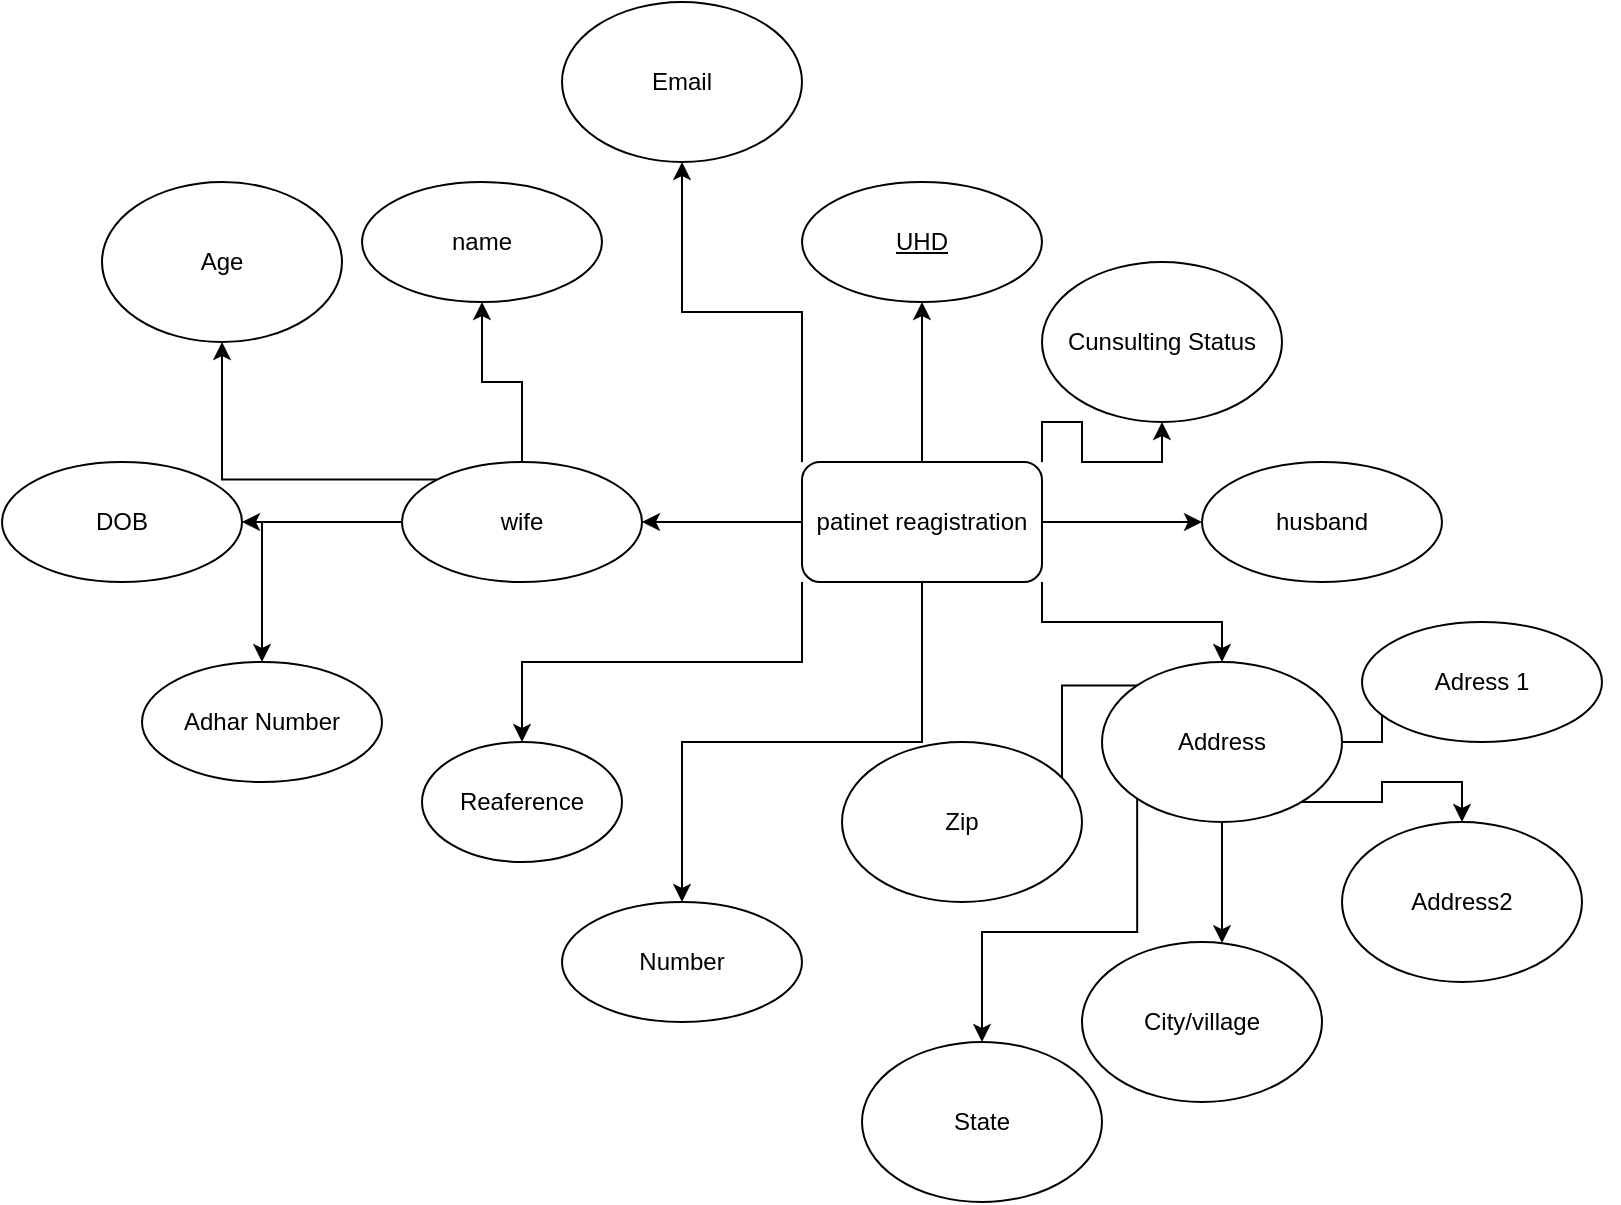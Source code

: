 <mxfile version="18.1.3" type="github">
  <diagram id="R2lEEEUBdFMjLlhIrx00" name="Page-1">
    <mxGraphModel dx="2272" dy="1875" grid="1" gridSize="10" guides="1" tooltips="1" connect="1" arrows="1" fold="1" page="1" pageScale="1" pageWidth="850" pageHeight="1100" math="0" shadow="0" extFonts="Permanent Marker^https://fonts.googleapis.com/css?family=Permanent+Marker">
      <root>
        <mxCell id="0" />
        <mxCell id="1" parent="0" />
        <mxCell id="AtcaAhYzGhv9QXCL_KbO-3" value="" style="edgeStyle=orthogonalEdgeStyle;rounded=0;orthogonalLoop=1;jettySize=auto;html=1;" edge="1" parent="1" source="AtcaAhYzGhv9QXCL_KbO-1" target="AtcaAhYzGhv9QXCL_KbO-2">
          <mxGeometry relative="1" as="geometry" />
        </mxCell>
        <mxCell id="AtcaAhYzGhv9QXCL_KbO-7" value="" style="edgeStyle=orthogonalEdgeStyle;rounded=0;orthogonalLoop=1;jettySize=auto;html=1;" edge="1" parent="1" source="AtcaAhYzGhv9QXCL_KbO-1" target="AtcaAhYzGhv9QXCL_KbO-6">
          <mxGeometry relative="1" as="geometry">
            <Array as="points">
              <mxPoint x="-430" y="230" />
              <mxPoint x="-430" y="230" />
            </Array>
          </mxGeometry>
        </mxCell>
        <mxCell id="AtcaAhYzGhv9QXCL_KbO-9" value="" style="edgeStyle=orthogonalEdgeStyle;rounded=0;orthogonalLoop=1;jettySize=auto;html=1;" edge="1" parent="1" source="AtcaAhYzGhv9QXCL_KbO-1" target="AtcaAhYzGhv9QXCL_KbO-8">
          <mxGeometry relative="1" as="geometry" />
        </mxCell>
        <mxCell id="AtcaAhYzGhv9QXCL_KbO-12" value="" style="edgeStyle=orthogonalEdgeStyle;rounded=0;orthogonalLoop=1;jettySize=auto;html=1;" edge="1" parent="1" source="AtcaAhYzGhv9QXCL_KbO-1" target="AtcaAhYzGhv9QXCL_KbO-11">
          <mxGeometry relative="1" as="geometry" />
        </mxCell>
        <mxCell id="AtcaAhYzGhv9QXCL_KbO-22" style="edgeStyle=orthogonalEdgeStyle;rounded=0;orthogonalLoop=1;jettySize=auto;html=1;exitX=1;exitY=1;exitDx=0;exitDy=0;" edge="1" parent="1" source="AtcaAhYzGhv9QXCL_KbO-1" target="AtcaAhYzGhv9QXCL_KbO-23">
          <mxGeometry relative="1" as="geometry">
            <mxPoint x="-240" y="340" as="targetPoint" />
          </mxGeometry>
        </mxCell>
        <mxCell id="AtcaAhYzGhv9QXCL_KbO-24" style="edgeStyle=orthogonalEdgeStyle;rounded=0;orthogonalLoop=1;jettySize=auto;html=1;exitX=0;exitY=1;exitDx=0;exitDy=0;" edge="1" parent="1" source="AtcaAhYzGhv9QXCL_KbO-1" target="AtcaAhYzGhv9QXCL_KbO-25">
          <mxGeometry relative="1" as="geometry">
            <mxPoint x="-480" y="300" as="targetPoint" />
          </mxGeometry>
        </mxCell>
        <mxCell id="AtcaAhYzGhv9QXCL_KbO-26" style="edgeStyle=orthogonalEdgeStyle;rounded=0;orthogonalLoop=1;jettySize=auto;html=1;exitX=1;exitY=0;exitDx=0;exitDy=0;" edge="1" parent="1" source="AtcaAhYzGhv9QXCL_KbO-1" target="AtcaAhYzGhv9QXCL_KbO-27">
          <mxGeometry relative="1" as="geometry">
            <mxPoint x="-270" y="140" as="targetPoint" />
          </mxGeometry>
        </mxCell>
        <mxCell id="AtcaAhYzGhv9QXCL_KbO-28" style="edgeStyle=orthogonalEdgeStyle;rounded=0;orthogonalLoop=1;jettySize=auto;html=1;exitX=0;exitY=0;exitDx=0;exitDy=0;" edge="1" parent="1" source="AtcaAhYzGhv9QXCL_KbO-1" target="AtcaAhYzGhv9QXCL_KbO-29">
          <mxGeometry relative="1" as="geometry">
            <mxPoint x="-480" y="170" as="targetPoint" />
          </mxGeometry>
        </mxCell>
        <mxCell id="AtcaAhYzGhv9QXCL_KbO-1" value="patinet reagistration" style="rounded=1;whiteSpace=wrap;html=1;" vertex="1" parent="1">
          <mxGeometry x="-450" y="200" width="120" height="60" as="geometry" />
        </mxCell>
        <mxCell id="AtcaAhYzGhv9QXCL_KbO-2" value="Number" style="ellipse;whiteSpace=wrap;html=1;rounded=1;" vertex="1" parent="1">
          <mxGeometry x="-570" y="420" width="120" height="60" as="geometry" />
        </mxCell>
        <mxCell id="AtcaAhYzGhv9QXCL_KbO-14" value="" style="edgeStyle=orthogonalEdgeStyle;rounded=0;orthogonalLoop=1;jettySize=auto;html=1;" edge="1" parent="1" source="AtcaAhYzGhv9QXCL_KbO-6" target="AtcaAhYzGhv9QXCL_KbO-13">
          <mxGeometry relative="1" as="geometry" />
        </mxCell>
        <mxCell id="AtcaAhYzGhv9QXCL_KbO-16" value="" style="edgeStyle=orthogonalEdgeStyle;rounded=0;orthogonalLoop=1;jettySize=auto;html=1;" edge="1" parent="1" source="AtcaAhYzGhv9QXCL_KbO-6" target="AtcaAhYzGhv9QXCL_KbO-15">
          <mxGeometry relative="1" as="geometry" />
        </mxCell>
        <mxCell id="AtcaAhYzGhv9QXCL_KbO-18" value="" style="edgeStyle=orthogonalEdgeStyle;rounded=0;orthogonalLoop=1;jettySize=auto;html=1;" edge="1" parent="1" source="AtcaAhYzGhv9QXCL_KbO-6" target="AtcaAhYzGhv9QXCL_KbO-17">
          <mxGeometry relative="1" as="geometry" />
        </mxCell>
        <mxCell id="AtcaAhYzGhv9QXCL_KbO-19" style="edgeStyle=orthogonalEdgeStyle;rounded=0;orthogonalLoop=1;jettySize=auto;html=1;exitX=0;exitY=0;exitDx=0;exitDy=0;" edge="1" parent="1" source="AtcaAhYzGhv9QXCL_KbO-6" target="AtcaAhYzGhv9QXCL_KbO-20">
          <mxGeometry relative="1" as="geometry">
            <mxPoint x="-700" y="150" as="targetPoint" />
          </mxGeometry>
        </mxCell>
        <mxCell id="AtcaAhYzGhv9QXCL_KbO-6" value="wife" style="ellipse;whiteSpace=wrap;html=1;rounded=1;" vertex="1" parent="1">
          <mxGeometry x="-650" y="200" width="120" height="60" as="geometry" />
        </mxCell>
        <mxCell id="AtcaAhYzGhv9QXCL_KbO-8" value="&lt;u&gt;UHD&lt;/u&gt;" style="ellipse;whiteSpace=wrap;html=1;rounded=1;" vertex="1" parent="1">
          <mxGeometry x="-450" y="60" width="120" height="60" as="geometry" />
        </mxCell>
        <mxCell id="AtcaAhYzGhv9QXCL_KbO-11" value="husband" style="ellipse;whiteSpace=wrap;html=1;rounded=1;" vertex="1" parent="1">
          <mxGeometry x="-250" y="200" width="120" height="60" as="geometry" />
        </mxCell>
        <mxCell id="AtcaAhYzGhv9QXCL_KbO-13" value="name" style="ellipse;whiteSpace=wrap;html=1;rounded=1;" vertex="1" parent="1">
          <mxGeometry x="-670" y="60" width="120" height="60" as="geometry" />
        </mxCell>
        <mxCell id="AtcaAhYzGhv9QXCL_KbO-15" value="DOB" style="ellipse;whiteSpace=wrap;html=1;rounded=1;" vertex="1" parent="1">
          <mxGeometry x="-850" y="200" width="120" height="60" as="geometry" />
        </mxCell>
        <mxCell id="AtcaAhYzGhv9QXCL_KbO-17" value="Adhar Number" style="ellipse;whiteSpace=wrap;html=1;rounded=1;" vertex="1" parent="1">
          <mxGeometry x="-780" y="300" width="120" height="60" as="geometry" />
        </mxCell>
        <mxCell id="AtcaAhYzGhv9QXCL_KbO-20" value="Age" style="ellipse;whiteSpace=wrap;html=1;" vertex="1" parent="1">
          <mxGeometry x="-800" y="60" width="120" height="80" as="geometry" />
        </mxCell>
        <mxCell id="AtcaAhYzGhv9QXCL_KbO-21" style="edgeStyle=orthogonalEdgeStyle;rounded=0;orthogonalLoop=1;jettySize=auto;html=1;exitX=0.5;exitY=1;exitDx=0;exitDy=0;" edge="1" parent="1" source="AtcaAhYzGhv9QXCL_KbO-1" target="AtcaAhYzGhv9QXCL_KbO-1">
          <mxGeometry relative="1" as="geometry" />
        </mxCell>
        <mxCell id="AtcaAhYzGhv9QXCL_KbO-31" value="" style="edgeStyle=orthogonalEdgeStyle;rounded=0;orthogonalLoop=1;jettySize=auto;html=1;" edge="1" parent="1" source="AtcaAhYzGhv9QXCL_KbO-23" target="AtcaAhYzGhv9QXCL_KbO-30">
          <mxGeometry relative="1" as="geometry" />
        </mxCell>
        <mxCell id="AtcaAhYzGhv9QXCL_KbO-33" value="" style="edgeStyle=orthogonalEdgeStyle;rounded=0;orthogonalLoop=1;jettySize=auto;html=1;" edge="1" parent="1" source="AtcaAhYzGhv9QXCL_KbO-23" target="AtcaAhYzGhv9QXCL_KbO-32">
          <mxGeometry relative="1" as="geometry">
            <Array as="points">
              <mxPoint x="-160" y="370" />
              <mxPoint x="-160" y="360" />
              <mxPoint x="-120" y="360" />
            </Array>
          </mxGeometry>
        </mxCell>
        <mxCell id="AtcaAhYzGhv9QXCL_KbO-34" value="" style="edgeStyle=orthogonalEdgeStyle;rounded=0;orthogonalLoop=1;jettySize=auto;html=1;" edge="1" parent="1" source="AtcaAhYzGhv9QXCL_KbO-23" target="AtcaAhYzGhv9QXCL_KbO-37">
          <mxGeometry relative="1" as="geometry">
            <mxPoint x="-290" y="410" as="targetPoint" />
            <Array as="points">
              <mxPoint x="-300" y="370" />
              <mxPoint x="-300" y="370" />
            </Array>
          </mxGeometry>
        </mxCell>
        <mxCell id="AtcaAhYzGhv9QXCL_KbO-38" style="edgeStyle=orthogonalEdgeStyle;rounded=0;orthogonalLoop=1;jettySize=auto;html=1;exitX=0;exitY=1;exitDx=0;exitDy=0;" edge="1" parent="1" source="AtcaAhYzGhv9QXCL_KbO-23" target="AtcaAhYzGhv9QXCL_KbO-39">
          <mxGeometry relative="1" as="geometry">
            <mxPoint x="-320" y="450" as="targetPoint" />
          </mxGeometry>
        </mxCell>
        <mxCell id="AtcaAhYzGhv9QXCL_KbO-40" style="edgeStyle=orthogonalEdgeStyle;rounded=0;orthogonalLoop=1;jettySize=auto;html=1;exitX=0;exitY=0;exitDx=0;exitDy=0;" edge="1" parent="1" source="AtcaAhYzGhv9QXCL_KbO-23" target="AtcaAhYzGhv9QXCL_KbO-41">
          <mxGeometry relative="1" as="geometry">
            <mxPoint x="-320" y="312" as="targetPoint" />
          </mxGeometry>
        </mxCell>
        <mxCell id="AtcaAhYzGhv9QXCL_KbO-23" value="Address" style="ellipse;whiteSpace=wrap;html=1;" vertex="1" parent="1">
          <mxGeometry x="-300" y="300" width="120" height="80" as="geometry" />
        </mxCell>
        <mxCell id="AtcaAhYzGhv9QXCL_KbO-25" value="Reaference" style="ellipse;whiteSpace=wrap;html=1;" vertex="1" parent="1">
          <mxGeometry x="-640" y="340" width="100" height="60" as="geometry" />
        </mxCell>
        <mxCell id="AtcaAhYzGhv9QXCL_KbO-27" value="Cunsulting Status" style="ellipse;whiteSpace=wrap;html=1;" vertex="1" parent="1">
          <mxGeometry x="-330" y="100" width="120" height="80" as="geometry" />
        </mxCell>
        <mxCell id="AtcaAhYzGhv9QXCL_KbO-29" value="Email" style="ellipse;whiteSpace=wrap;html=1;" vertex="1" parent="1">
          <mxGeometry x="-570" y="-30" width="120" height="80" as="geometry" />
        </mxCell>
        <mxCell id="AtcaAhYzGhv9QXCL_KbO-30" value="Adress 1" style="ellipse;whiteSpace=wrap;html=1;" vertex="1" parent="1">
          <mxGeometry x="-170" y="280" width="120" height="60" as="geometry" />
        </mxCell>
        <mxCell id="AtcaAhYzGhv9QXCL_KbO-32" value="Address2" style="ellipse;whiteSpace=wrap;html=1;" vertex="1" parent="1">
          <mxGeometry x="-180" y="380" width="120" height="80" as="geometry" />
        </mxCell>
        <mxCell id="AtcaAhYzGhv9QXCL_KbO-37" value="City/village" style="ellipse;whiteSpace=wrap;html=1;" vertex="1" parent="1">
          <mxGeometry x="-310" y="440" width="120" height="80" as="geometry" />
        </mxCell>
        <mxCell id="AtcaAhYzGhv9QXCL_KbO-39" value="State" style="ellipse;whiteSpace=wrap;html=1;" vertex="1" parent="1">
          <mxGeometry x="-420" y="490" width="120" height="80" as="geometry" />
        </mxCell>
        <mxCell id="AtcaAhYzGhv9QXCL_KbO-41" value="Zip" style="ellipse;whiteSpace=wrap;html=1;" vertex="1" parent="1">
          <mxGeometry x="-430" y="340" width="120" height="80" as="geometry" />
        </mxCell>
      </root>
    </mxGraphModel>
  </diagram>
</mxfile>
